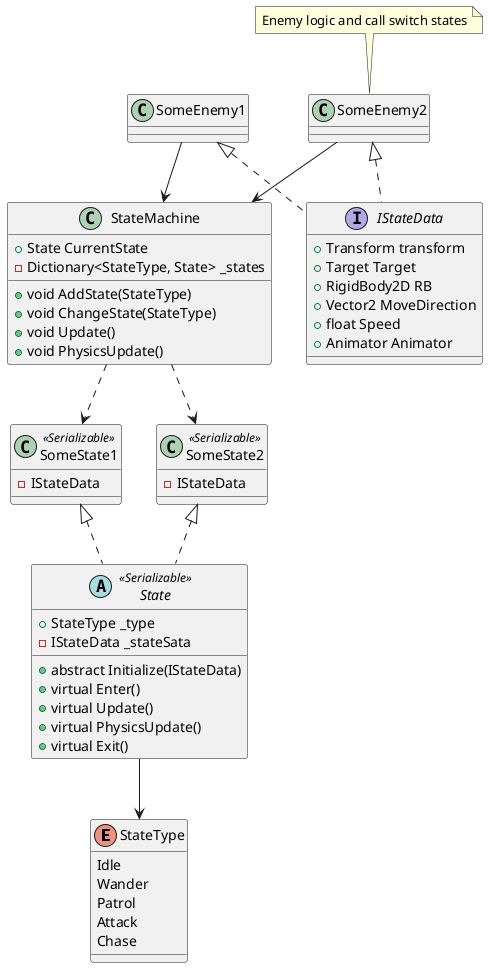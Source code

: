 ' metaclass = MonoBehaviour
@startuml Enemy

enum StateType {
    Idle
    Wander
    Patrol
    Attack
    Chase
}

interface IStateData {
    +Transform transform
    +Target Target
    +RigidBody2D RB
    +Vector2 MoveDirection
    +float Speed
    +Animator Animator
}

abstract class State <<Serializable>>{
    +StateType _type
    -IStateData _stateSata
    +abstract Initialize(IStateData)
    +virtual Enter() 
    +virtual Update() 
    +virtual PhysicsUpdate() 
    +virtual Exit() 
}
State --> StateType

class StateMachine {
    +State CurrentState
    -Dictionary<StateType, State> _states
    +void AddState(StateType)
    +void ChangeState(StateType)
    +void Update()
    +void PhysicsUpdate()
}
StateMachine ..> SomeState1
StateMachine ..> SomeState2

class SomeState1 <<Serializable>> {
    -IStateData
}
SomeState1 <|.. State

class SomeState2 <<Serializable>> {
    -IStateData
}
SomeState2 <|.. State

class SomeEnemy1 {

}
SomeEnemy1 --> StateMachine
SomeEnemy1 <|.. IStateData

class SomeEnemy2 {

}
note top of SomeEnemy2 : Enemy logic and call switch states
SomeEnemy2 --> StateMachine
SomeEnemy2 <|.. IStateData

@enduml